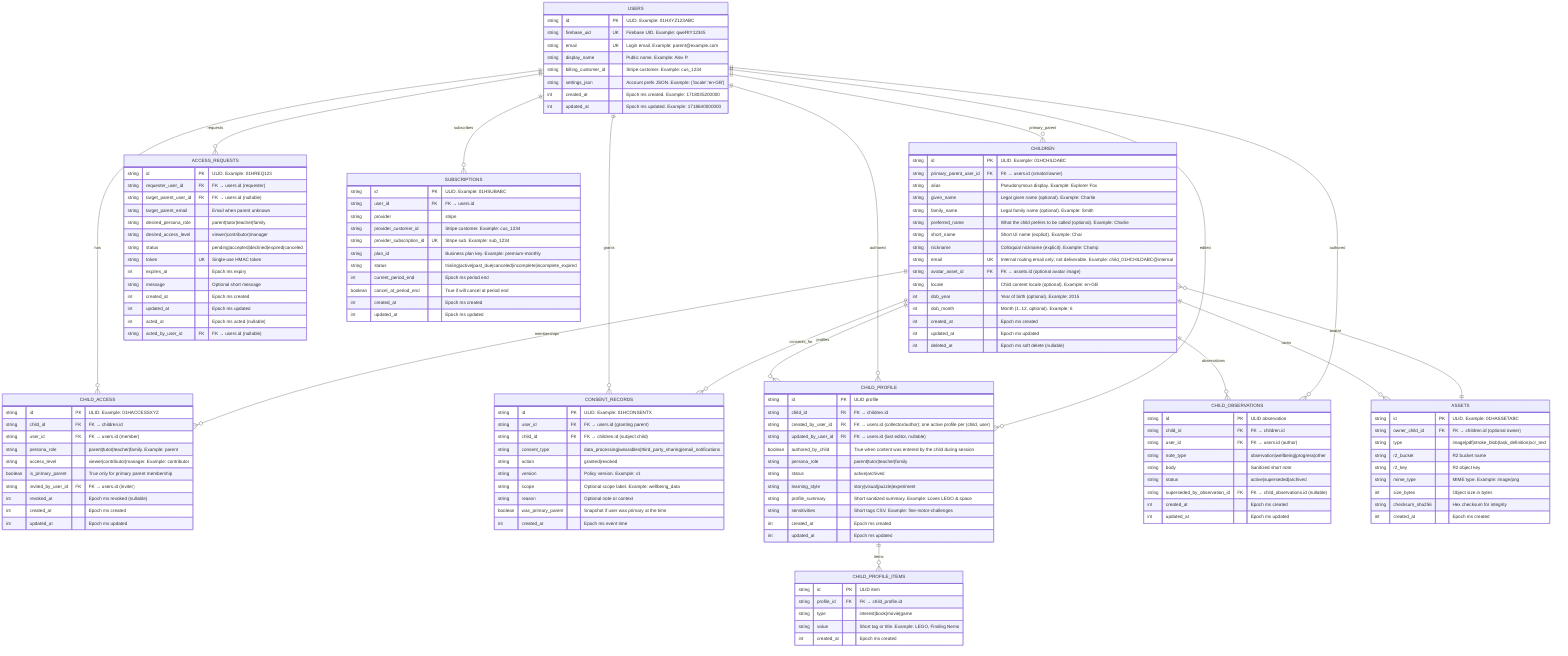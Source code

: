 erDiagram
    USERS {
        string id PK "ULID. Example: 01HXYZ123ABC"
        string firebase_uid UK "Firebase UID. Example: qweRtY12345"
        string email UK "Login email. Example: parent@example.com"
        string display_name "Public name. Example: Alex P."
        string billing_customer_id "Stripe customer. Example: cus_1234"
        string settings_json "Account prefs JSON. Example: {'locale':'en-GB'}"
        int created_at "Epoch ms created. Example: 1718035200000"
        int updated_at "Epoch ms updated. Example: 1718640000000"
    }

    CHILDREN {
        string id PK "ULID. Example: 01HCHILDABC"
        string primary_parent_user_id FK "FK → users.id (creator/owner)"
        string alias "Pseudonymous display. Example: Explorer Fox"
        string given_name "Legal given name (optional). Example: Charlie"
        string family_name "Legal family name (optional). Example: Smith"
        string preferred_name "What the child prefers to be called (optional). Example: Charlie"
        string short_name "Short UI name (explicit). Example: Char"
        string nickname "Colloquial nickname (explicit). Example: Champ"
        string email UK "Internal routing email only; not deliverable. Example: child_01HCHILDABC@internal"
        string avatar_asset_id FK "FK → assets.id (optional avatar image)"
        string locale "Child content locale (optional). Example: en-GB"
        int dob_year "Year of birth (optional). Example: 2015"
        int dob_month "Month (1..12, optional). Example: 6"
        int created_at "Epoch ms created"
        int updated_at "Epoch ms updated"
        int deleted_at "Epoch ms soft delete (nullable)"
    }

    CHILD_ACCESS {
        string id PK "ULID. Example: 01HACCESSXYZ"
        string child_id FK "FK → children.id"
        string user_id FK "FK → users.id (member)"
        string persona_role "parent|tutor|teacher|family. Example: parent"
        string access_level "viewer|contributor|manager. Example: contributor"
        boolean is_primary_parent "True only for primary parent membership"
        string invited_by_user_id FK "FK → users.id (inviter)"
        int revoked_at "Epoch ms revoked (nullable)"
        int created_at "Epoch ms created"
        int updated_at "Epoch ms updated"
    }

    ACCESS_REQUESTS {
        string id PK "ULID. Example: 01HREQ123"
        string requester_user_id FK "FK → users.id (requester)"
        string target_parent_user_id FK "FK → users.id (nullable)"
        string target_parent_email "Email when parent unknown"
        string desired_persona_role "parent|tutor|teacher|family"
        string desired_access_level "viewer|contributor|manager"
        string status "pending|accepted|declined|expired|canceled"
        string token UK "Single-use HMAC token"
        int expires_at "Epoch ms expiry"
        string message "Optional short message"
        int created_at "Epoch ms created"
        int updated_at "Epoch ms updated"
        int acted_at "Epoch ms acted (nullable)"
        string acted_by_user_id FK "FK → users.id (nullable)"
    }

    SUBSCRIPTIONS {
        string id PK "ULID. Example: 01HSUBABC"
        string user_id FK "FK → users.id"
        string provider "stripe"
        string provider_customer_id "Stripe customer. Example: cus_1234"
        string provider_subscription_id UK "Stripe sub. Example: sub_1234"
        string plan_id "Business plan key. Example: premium-monthly"
        string status "trialing|active|past_due|canceled|incomplete|incomplete_expired"
        int current_period_end "Epoch ms period end"
        boolean cancel_at_period_end "True if will cancel at period end"
        int created_at "Epoch ms created"
        int updated_at "Epoch ms updated"
    }

    CONSENT_RECORDS {
        string id PK "ULID. Example: 01HCONSENTX"
        string user_id FK "FK → users.id (granting parent)"
        string child_id FK "FK → children.id (subject child)"
        string consent_type "data_processing|wearables|third_party_sharing|email_notifications"
        string action "granted|revoked"
        string version "Policy version. Example: v1"
        string scope "Optional scope label. Example: wellbeing_data"
        string reason "Optional note or context"
        boolean was_primary_parent "Snapshot if user was primary at the time"
        int created_at "Epoch ms event time"
    }

    CHILD_PROFILE {
        string id PK "ULID profile"
        string child_id FK "FK → children.id"
        string created_by_user_id FK "FK → users.id (collector/author); one active profile per (child, user)"
        string updated_by_user_id FK "FK → users.id (last editor, nullable)"
        boolean authored_by_child "True when content was entered by the child during session"
        string persona_role "parent|tutor|teacher|family"
        string status "active|archived"
        string learning_style "story|visual|puzzle|experiment"
        string profile_summary "Short sanitized summary. Example: Loves LEGO & space"
        string sensitivities "Short tags CSV. Example: fine-motor-challenges"
        int created_at "Epoch ms created"
        int updated_at "Epoch ms updated"
    }

    CHILD_PROFILE_ITEMS {
        string id PK "ULID item"
        string profile_id FK "FK → child_profile.id"
        string type "interest|book|movie|game"
        string value "Short tag or title. Example: LEGO, Finding Nemo"
        int created_at "Epoch ms created"
    }

    CHILD_OBSERVATIONS {
        string id PK "ULID observation"
        string child_id FK "FK → children.id"
        string user_id FK "FK → users.id (author)"
        string note_type "observation|wellbeing|progress|other"
        string body "Sanitized short note"
        string status "active|superseded|archived"
        string superseded_by_observation_id FK "FK → child_observations.id (nullable)"
        int created_at "Epoch ms created"
        int updated_at "Epoch ms updated"
    }

    ASSETS {
        string id PK "ULID. Example: 01HASSETABC"
        string owner_child_id FK "FK → children.id (optional owner)"
        string type "image|pdf|stroke_blob|task_definition|ocr_text"
        string r2_bucket "R2 bucket name"
        string r2_key "R2 object key"
        string mime_type "MIME type. Example: image/png"
        int size_bytes "Object size in bytes"
        string checksum_sha256 "Hex checksum for integrity"
        int created_at "Epoch ms created"
    }

    USERS ||--o{ CHILDREN : primary_parent
    USERS ||--o{ CHILD_ACCESS : has
    CHILDREN ||--o{ CHILD_ACCESS : memberships
    USERS ||--o{ ACCESS_REQUESTS : requests
    USERS ||--o{ SUBSCRIPTIONS : subscribes
    USERS ||--o{ CONSENT_RECORDS : grants
    CHILDREN ||--o{ CONSENT_RECORDS : consents_for

    CHILDREN ||--o{ CHILD_PROFILE : profiles
    USERS ||--o{ CHILD_PROFILE : authored
    USERS ||--o{ CHILD_PROFILE : edited
    CHILD_PROFILE ||--o{ CHILD_PROFILE_ITEMS : items

    CHILDREN ||--o{ CHILD_OBSERVATIONS : observations
    USERS ||--o{ CHILD_OBSERVATIONS : authored
    CHILDREN ||--o{ ASSETS : owns
    ASSETS ||--o{ CHILDREN : avatar